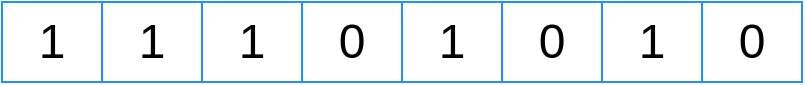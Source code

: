 <mxfile version="28.1.2">
  <diagram name="Page-1" id="pw1yM4c9U9q3CPbkuXtG">
    <mxGraphModel dx="881" dy="430" grid="1" gridSize="10" guides="1" tooltips="1" connect="1" arrows="1" fold="1" page="1" pageScale="1" pageWidth="850" pageHeight="1100" math="0" shadow="0">
      <root>
        <mxCell id="0" />
        <mxCell id="1" parent="0" />
        <mxCell id="7N5agTIx9JFiQQaqSErQ-2" value="&lt;font style=&quot;font-size: 24px;&quot;&gt;1&lt;/font&gt;" style="rounded=0;whiteSpace=wrap;html=1;strokeColor=#1E90FF;" parent="1" vertex="1">
          <mxGeometry x="140" y="340" width="50" height="40" as="geometry" />
        </mxCell>
        <mxCell id="oPPI5yB2qSIM9ixok3__-2" value="&lt;font style=&quot;font-size: 24px;&quot;&gt;1&lt;/font&gt;" style="rounded=0;whiteSpace=wrap;html=1;strokeColor=#1E90FF;" vertex="1" parent="1">
          <mxGeometry x="190" y="340" width="50" height="40" as="geometry" />
        </mxCell>
        <mxCell id="oPPI5yB2qSIM9ixok3__-3" value="&lt;font style=&quot;font-size: 24px;&quot;&gt;1&lt;/font&gt;" style="rounded=0;whiteSpace=wrap;html=1;strokeColor=#1E90FF;" vertex="1" parent="1">
          <mxGeometry x="240" y="340" width="50" height="40" as="geometry" />
        </mxCell>
        <mxCell id="oPPI5yB2qSIM9ixok3__-4" value="&lt;font style=&quot;font-size: 24px;&quot;&gt;0&lt;/font&gt;" style="rounded=0;whiteSpace=wrap;html=1;strokeColor=#1E90FF;" vertex="1" parent="1">
          <mxGeometry x="290" y="340" width="50" height="40" as="geometry" />
        </mxCell>
        <mxCell id="oPPI5yB2qSIM9ixok3__-5" value="&lt;font style=&quot;font-size: 24px;&quot;&gt;1&lt;/font&gt;" style="rounded=0;whiteSpace=wrap;html=1;strokeColor=#1E90FF;" vertex="1" parent="1">
          <mxGeometry x="340" y="340" width="50" height="40" as="geometry" />
        </mxCell>
        <mxCell id="oPPI5yB2qSIM9ixok3__-6" value="&lt;font style=&quot;font-size: 24px;&quot;&gt;0&lt;/font&gt;" style="rounded=0;whiteSpace=wrap;html=1;strokeColor=#1E90FF;" vertex="1" parent="1">
          <mxGeometry x="390" y="340" width="50" height="40" as="geometry" />
        </mxCell>
        <mxCell id="oPPI5yB2qSIM9ixok3__-7" value="&lt;font style=&quot;font-size: 24px;&quot;&gt;1&lt;/font&gt;" style="rounded=0;whiteSpace=wrap;html=1;strokeColor=#1E90FF;" vertex="1" parent="1">
          <mxGeometry x="440" y="340" width="50" height="40" as="geometry" />
        </mxCell>
        <mxCell id="oPPI5yB2qSIM9ixok3__-8" value="&lt;font style=&quot;font-size: 24px;&quot;&gt;0&lt;/font&gt;" style="rounded=0;whiteSpace=wrap;html=1;strokeColor=#1E90FF;" vertex="1" parent="1">
          <mxGeometry x="490" y="340" width="50" height="40" as="geometry" />
        </mxCell>
      </root>
    </mxGraphModel>
  </diagram>
</mxfile>
